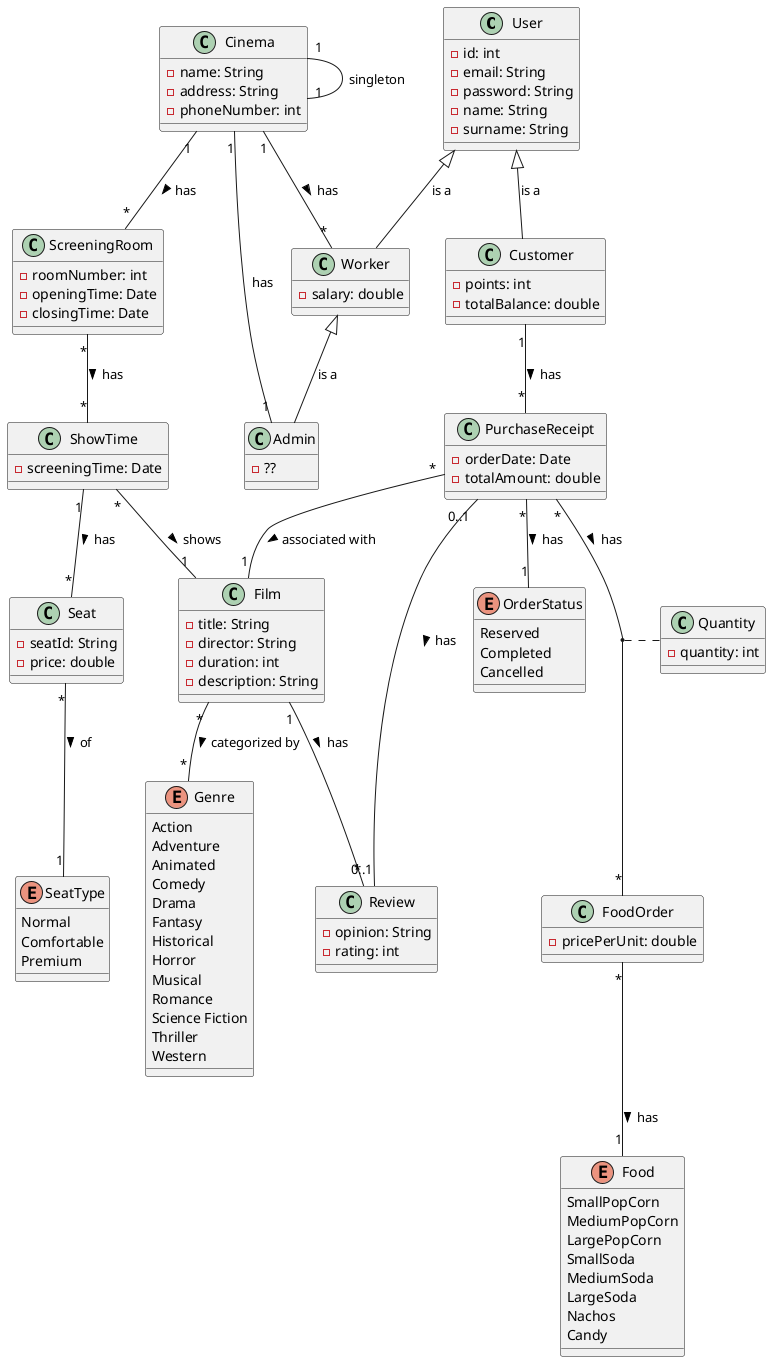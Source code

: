 
@startuml
class User{
  -id: int
  -email: String
  -password: String
  -name: String
  -surname: String

}

class Customer{
  -points: int
  -totalBalance: double
}

class Worker{
    -salary: double
}

class Admin{
    -??
}

class Cinema{
    -name: String
    -address: String
    -phoneNumber: int
}

class PurchaseReceipt{
  -orderDate: Date
  -totalAmount: double
}

class FoodOrder{
  -pricePerUnit: double
}

class ScreeningRoom{
  -roomNumber: int
  -openingTime: Date
  -closingTime: Date
}

class ShowTime{
  -screeningTime: Date
}

class Film{
  -title: String
  -director: String
  -duration: int
  -description: String
}

class Review{
  -opinion: String
  -rating: int
}

class Seat{
  -seatId: String
  -price: double
}

class Quantity{
  -quantity: int
}

enum Genre{
  Action
  Adventure
  Animated
  Comedy
  Drama
  Fantasy
  Historical
  Horror
  Musical
  Romance
  Science Fiction
  Thriller
  Western
}

enum OrderStatus{
  Reserved
  Completed
  Cancelled
}

enum Food{
  SmallPopCorn
  MediumPopCorn
  LargePopCorn
  SmallSoda
  MediumSoda
  LargeSoda
  Nachos
  Candy
}

enum SeatType{
  Normal
  Comfortable
  Premium
}

User <|-- Customer: is a
User <|-- Worker: is a
Worker<|-- Admin: is a

Customer "1" -- "*" PurchaseReceipt: has >
Cinema "1" -- "*" ScreeningRoom: has >
Cinema "1" -- "1" Cinema: singleton
Cinema "1" -- "1" Admin: has
Cinema "1" -- "*" Worker: has >

ScreeningRoom "*" -- "*" ShowTime: has >
ShowTime "1" -- "*" Seat: has >

Seat "*" -- "1" SeatType: of >
ShowTime "*" -- "1" Film: shows >
Film "1" -- "*" Review: has >
Film "*" -- "*" Genre : categorized by >

PurchaseReceipt "0..1" -- "0..1" Review: has >
PurchaseReceipt "*" -- "1" Film: associated with >
PurchaseReceipt "*" -- "1" OrderStatus : has >
PurchaseReceipt "*" -- "*" FoodOrder: has >

FoodOrder "*" -- "1" Food: has >
(PurchaseReceipt, FoodOrder) .. Quantity
@enduml
